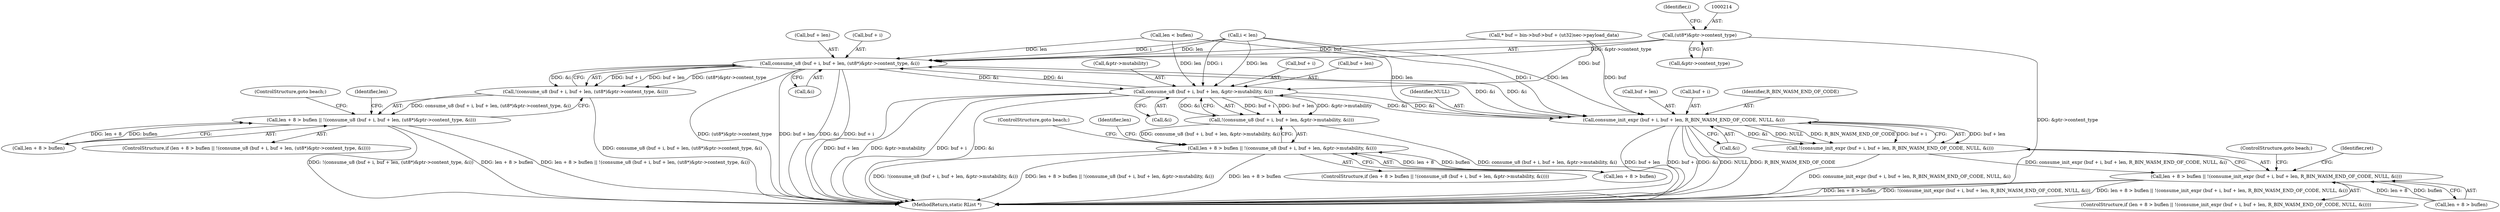 digraph "0_radare2_d2632f6483a3ceb5d8e0a5fb11142c51c43978b4_2@pointer" {
"1000213" [label="(Call,(ut8*)&ptr->content_type)"];
"1000206" [label="(Call,consume_u8 (buf + i, buf + len, (ut8*)&ptr->content_type, &i))"];
"1000205" [label="(Call,!(consume_u8 (buf + i, buf + len, (ut8*)&ptr->content_type, &i)))"];
"1000199" [label="(Call,len + 8 > buflen || !(consume_u8 (buf + i, buf + len, (ut8*)&ptr->content_type, &i)))"];
"1000231" [label="(Call,consume_u8 (buf + i, buf + len, &ptr->mutability, &i))"];
"1000230" [label="(Call,!(consume_u8 (buf + i, buf + len, &ptr->mutability, &i)))"];
"1000224" [label="(Call,len + 8 > buflen || !(consume_u8 (buf + i, buf + len, &ptr->mutability, &i)))"];
"1000254" [label="(Call,consume_init_expr (buf + i, buf + len, R_BIN_WASM_END_OF_CODE, NULL, &i))"];
"1000253" [label="(Call,!(consume_init_expr (buf + i, buf + len, R_BIN_WASM_END_OF_CODE, NULL, &i)))"];
"1000247" [label="(Call,len + 8 > buflen || !(consume_init_expr (buf + i, buf + len, R_BIN_WASM_END_OF_CODE, NULL, &i)))"];
"1000279" [label="(MethodReturn,static RList *)"];
"1000182" [label="(Call,len < buflen)"];
"1000242" [label="(Call,&i)"];
"1000198" [label="(ControlStructure,if (len + 8 > buflen || !(consume_u8 (buf + i, buf + len, (ut8*)&ptr->content_type, &i))))"];
"1000250" [label="(Identifier,len)"];
"1000224" [label="(Call,len + 8 > buflen || !(consume_u8 (buf + i, buf + len, &ptr->mutability, &i)))"];
"1000220" [label="(Identifier,i)"];
"1000247" [label="(Call,len + 8 > buflen || !(consume_init_expr (buf + i, buf + len, R_BIN_WASM_END_OF_CODE, NULL, &i)))"];
"1000258" [label="(Call,buf + len)"];
"1000246" [label="(ControlStructure,if (len + 8 > buflen || !(consume_init_expr (buf + i, buf + len, R_BIN_WASM_END_OF_CODE, NULL, &i))))"];
"1000232" [label="(Call,buf + i)"];
"1000143" [label="(Call,* buf = bin->buf->buf + (ut32)sec->payload_data)"];
"1000223" [label="(ControlStructure,if (len + 8 > buflen || !(consume_u8 (buf + i, buf + len, &ptr->mutability, &i))))"];
"1000215" [label="(Call,&ptr->content_type)"];
"1000222" [label="(ControlStructure,goto beach;)"];
"1000206" [label="(Call,consume_u8 (buf + i, buf + len, (ut8*)&ptr->content_type, &i))"];
"1000205" [label="(Call,!(consume_u8 (buf + i, buf + len, (ut8*)&ptr->content_type, &i)))"];
"1000225" [label="(Call,len + 8 > buflen)"];
"1000248" [label="(Call,len + 8 > buflen)"];
"1000213" [label="(Call,(ut8*)&ptr->content_type)"];
"1000210" [label="(Call,buf + len)"];
"1000219" [label="(Call,&i)"];
"1000200" [label="(Call,len + 8 > buflen)"];
"1000230" [label="(Call,!(consume_u8 (buf + i, buf + len, &ptr->mutability, &i)))"];
"1000245" [label="(ControlStructure,goto beach;)"];
"1000178" [label="(Call,i < len)"];
"1000266" [label="(ControlStructure,goto beach;)"];
"1000207" [label="(Call,buf + i)"];
"1000255" [label="(Call,buf + i)"];
"1000235" [label="(Call,buf + len)"];
"1000253" [label="(Call,!(consume_init_expr (buf + i, buf + len, R_BIN_WASM_END_OF_CODE, NULL, &i)))"];
"1000238" [label="(Call,&ptr->mutability)"];
"1000268" [label="(Identifier,ret)"];
"1000263" [label="(Call,&i)"];
"1000261" [label="(Identifier,R_BIN_WASM_END_OF_CODE)"];
"1000231" [label="(Call,consume_u8 (buf + i, buf + len, &ptr->mutability, &i))"];
"1000199" [label="(Call,len + 8 > buflen || !(consume_u8 (buf + i, buf + len, (ut8*)&ptr->content_type, &i)))"];
"1000262" [label="(Identifier,NULL)"];
"1000227" [label="(Identifier,len)"];
"1000254" [label="(Call,consume_init_expr (buf + i, buf + len, R_BIN_WASM_END_OF_CODE, NULL, &i))"];
"1000213" -> "1000206"  [label="AST: "];
"1000213" -> "1000215"  [label="CFG: "];
"1000214" -> "1000213"  [label="AST: "];
"1000215" -> "1000213"  [label="AST: "];
"1000220" -> "1000213"  [label="CFG: "];
"1000213" -> "1000279"  [label="DDG: &ptr->content_type"];
"1000213" -> "1000206"  [label="DDG: &ptr->content_type"];
"1000206" -> "1000205"  [label="AST: "];
"1000206" -> "1000219"  [label="CFG: "];
"1000207" -> "1000206"  [label="AST: "];
"1000210" -> "1000206"  [label="AST: "];
"1000219" -> "1000206"  [label="AST: "];
"1000205" -> "1000206"  [label="CFG: "];
"1000206" -> "1000279"  [label="DDG: buf + len"];
"1000206" -> "1000279"  [label="DDG: &i"];
"1000206" -> "1000279"  [label="DDG: buf + i"];
"1000206" -> "1000279"  [label="DDG: (ut8*)&ptr->content_type"];
"1000206" -> "1000205"  [label="DDG: buf + i"];
"1000206" -> "1000205"  [label="DDG: buf + len"];
"1000206" -> "1000205"  [label="DDG: (ut8*)&ptr->content_type"];
"1000206" -> "1000205"  [label="DDG: &i"];
"1000143" -> "1000206"  [label="DDG: buf"];
"1000178" -> "1000206"  [label="DDG: i"];
"1000178" -> "1000206"  [label="DDG: len"];
"1000182" -> "1000206"  [label="DDG: len"];
"1000254" -> "1000206"  [label="DDG: &i"];
"1000231" -> "1000206"  [label="DDG: &i"];
"1000206" -> "1000231"  [label="DDG: &i"];
"1000206" -> "1000254"  [label="DDG: &i"];
"1000205" -> "1000199"  [label="AST: "];
"1000199" -> "1000205"  [label="CFG: "];
"1000205" -> "1000279"  [label="DDG: consume_u8 (buf + i, buf + len, (ut8*)&ptr->content_type, &i)"];
"1000205" -> "1000199"  [label="DDG: consume_u8 (buf + i, buf + len, (ut8*)&ptr->content_type, &i)"];
"1000199" -> "1000198"  [label="AST: "];
"1000199" -> "1000200"  [label="CFG: "];
"1000200" -> "1000199"  [label="AST: "];
"1000222" -> "1000199"  [label="CFG: "];
"1000227" -> "1000199"  [label="CFG: "];
"1000199" -> "1000279"  [label="DDG: !(consume_u8 (buf + i, buf + len, (ut8*)&ptr->content_type, &i))"];
"1000199" -> "1000279"  [label="DDG: len + 8 > buflen"];
"1000199" -> "1000279"  [label="DDG: len + 8 > buflen || !(consume_u8 (buf + i, buf + len, (ut8*)&ptr->content_type, &i))"];
"1000200" -> "1000199"  [label="DDG: len + 8"];
"1000200" -> "1000199"  [label="DDG: buflen"];
"1000231" -> "1000230"  [label="AST: "];
"1000231" -> "1000242"  [label="CFG: "];
"1000232" -> "1000231"  [label="AST: "];
"1000235" -> "1000231"  [label="AST: "];
"1000238" -> "1000231"  [label="AST: "];
"1000242" -> "1000231"  [label="AST: "];
"1000230" -> "1000231"  [label="CFG: "];
"1000231" -> "1000279"  [label="DDG: buf + len"];
"1000231" -> "1000279"  [label="DDG: &ptr->mutability"];
"1000231" -> "1000279"  [label="DDG: buf + i"];
"1000231" -> "1000279"  [label="DDG: &i"];
"1000231" -> "1000230"  [label="DDG: buf + i"];
"1000231" -> "1000230"  [label="DDG: buf + len"];
"1000231" -> "1000230"  [label="DDG: &ptr->mutability"];
"1000231" -> "1000230"  [label="DDG: &i"];
"1000143" -> "1000231"  [label="DDG: buf"];
"1000178" -> "1000231"  [label="DDG: i"];
"1000178" -> "1000231"  [label="DDG: len"];
"1000182" -> "1000231"  [label="DDG: len"];
"1000254" -> "1000231"  [label="DDG: &i"];
"1000231" -> "1000254"  [label="DDG: &i"];
"1000230" -> "1000224"  [label="AST: "];
"1000224" -> "1000230"  [label="CFG: "];
"1000230" -> "1000279"  [label="DDG: consume_u8 (buf + i, buf + len, &ptr->mutability, &i)"];
"1000230" -> "1000224"  [label="DDG: consume_u8 (buf + i, buf + len, &ptr->mutability, &i)"];
"1000224" -> "1000223"  [label="AST: "];
"1000224" -> "1000225"  [label="CFG: "];
"1000225" -> "1000224"  [label="AST: "];
"1000245" -> "1000224"  [label="CFG: "];
"1000250" -> "1000224"  [label="CFG: "];
"1000224" -> "1000279"  [label="DDG: len + 8 > buflen"];
"1000224" -> "1000279"  [label="DDG: !(consume_u8 (buf + i, buf + len, &ptr->mutability, &i))"];
"1000224" -> "1000279"  [label="DDG: len + 8 > buflen || !(consume_u8 (buf + i, buf + len, &ptr->mutability, &i))"];
"1000225" -> "1000224"  [label="DDG: len + 8"];
"1000225" -> "1000224"  [label="DDG: buflen"];
"1000254" -> "1000253"  [label="AST: "];
"1000254" -> "1000263"  [label="CFG: "];
"1000255" -> "1000254"  [label="AST: "];
"1000258" -> "1000254"  [label="AST: "];
"1000261" -> "1000254"  [label="AST: "];
"1000262" -> "1000254"  [label="AST: "];
"1000263" -> "1000254"  [label="AST: "];
"1000253" -> "1000254"  [label="CFG: "];
"1000254" -> "1000279"  [label="DDG: buf + len"];
"1000254" -> "1000279"  [label="DDG: buf + i"];
"1000254" -> "1000279"  [label="DDG: &i"];
"1000254" -> "1000279"  [label="DDG: NULL"];
"1000254" -> "1000279"  [label="DDG: R_BIN_WASM_END_OF_CODE"];
"1000254" -> "1000253"  [label="DDG: buf + len"];
"1000254" -> "1000253"  [label="DDG: &i"];
"1000254" -> "1000253"  [label="DDG: NULL"];
"1000254" -> "1000253"  [label="DDG: R_BIN_WASM_END_OF_CODE"];
"1000254" -> "1000253"  [label="DDG: buf + i"];
"1000143" -> "1000254"  [label="DDG: buf"];
"1000178" -> "1000254"  [label="DDG: i"];
"1000178" -> "1000254"  [label="DDG: len"];
"1000182" -> "1000254"  [label="DDG: len"];
"1000253" -> "1000247"  [label="AST: "];
"1000247" -> "1000253"  [label="CFG: "];
"1000253" -> "1000279"  [label="DDG: consume_init_expr (buf + i, buf + len, R_BIN_WASM_END_OF_CODE, NULL, &i)"];
"1000253" -> "1000247"  [label="DDG: consume_init_expr (buf + i, buf + len, R_BIN_WASM_END_OF_CODE, NULL, &i)"];
"1000247" -> "1000246"  [label="AST: "];
"1000247" -> "1000248"  [label="CFG: "];
"1000248" -> "1000247"  [label="AST: "];
"1000266" -> "1000247"  [label="CFG: "];
"1000268" -> "1000247"  [label="CFG: "];
"1000247" -> "1000279"  [label="DDG: len + 8 > buflen"];
"1000247" -> "1000279"  [label="DDG: !(consume_init_expr (buf + i, buf + len, R_BIN_WASM_END_OF_CODE, NULL, &i))"];
"1000247" -> "1000279"  [label="DDG: len + 8 > buflen || !(consume_init_expr (buf + i, buf + len, R_BIN_WASM_END_OF_CODE, NULL, &i))"];
"1000248" -> "1000247"  [label="DDG: len + 8"];
"1000248" -> "1000247"  [label="DDG: buflen"];
}

